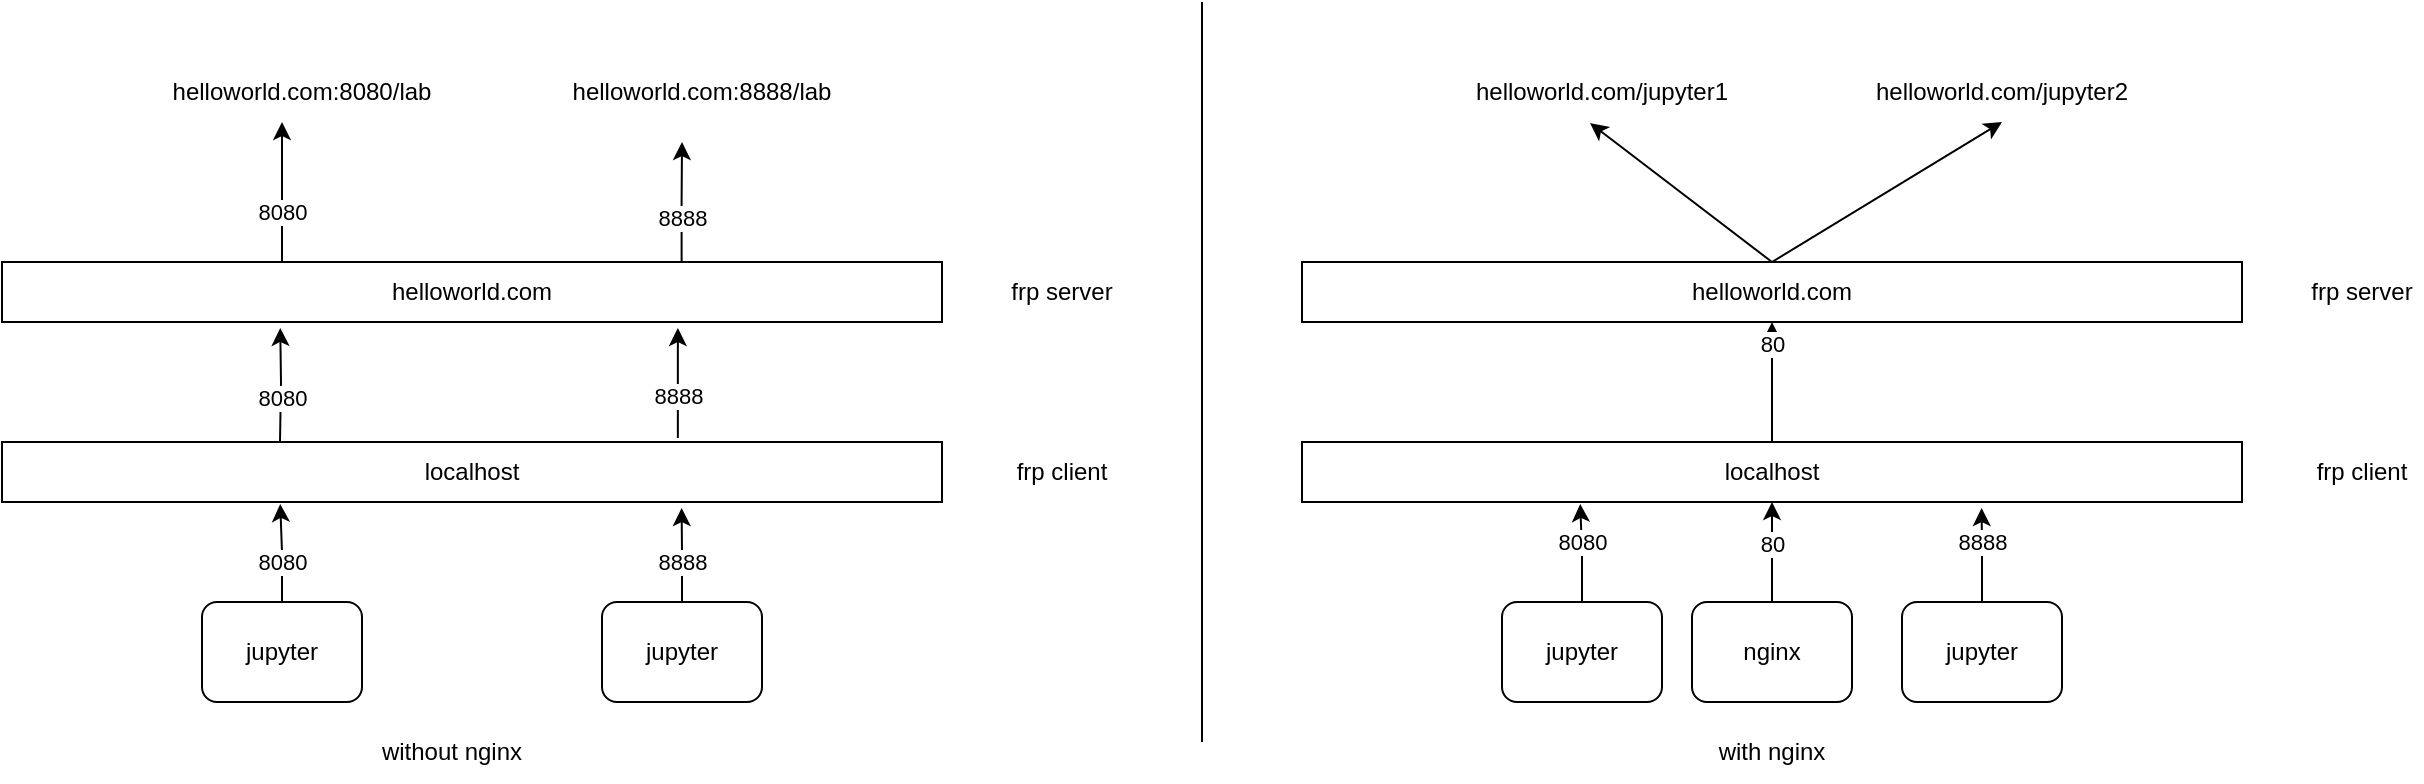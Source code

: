 <mxfile version="20.5.3" type="github">
  <diagram id="iw5LYOzCaGb87R15dvYo" name="Page-1">
    <mxGraphModel dx="946" dy="564" grid="1" gridSize="10" guides="1" tooltips="1" connect="1" arrows="1" fold="1" page="1" pageScale="1" pageWidth="827" pageHeight="1169" math="0" shadow="0">
      <root>
        <mxCell id="0" />
        <mxCell id="1" parent="0" />
        <mxCell id="wuNQi07Skbh-hVaNgq17-22" value="" style="group" parent="1" vertex="1" connectable="0">
          <mxGeometry x="40" y="140" width="560" height="320" as="geometry" />
        </mxCell>
        <mxCell id="wuNQi07Skbh-hVaNgq17-1" value="jupyter" style="rounded=1;whiteSpace=wrap;html=1;" parent="wuNQi07Skbh-hVaNgq17-22" vertex="1">
          <mxGeometry x="100" y="270" width="80" height="50" as="geometry" />
        </mxCell>
        <mxCell id="wuNQi07Skbh-hVaNgq17-2" value="jupyter" style="rounded=1;whiteSpace=wrap;html=1;" parent="wuNQi07Skbh-hVaNgq17-22" vertex="1">
          <mxGeometry x="300" y="270" width="80" height="50" as="geometry" />
        </mxCell>
        <mxCell id="wuNQi07Skbh-hVaNgq17-3" value="helloworld.com" style="rounded=0;whiteSpace=wrap;html=1;" parent="wuNQi07Skbh-hVaNgq17-22" vertex="1">
          <mxGeometry y="100" width="470" height="30" as="geometry" />
        </mxCell>
        <mxCell id="wuNQi07Skbh-hVaNgq17-4" value="localhost" style="rounded=0;whiteSpace=wrap;html=1;" parent="wuNQi07Skbh-hVaNgq17-22" vertex="1">
          <mxGeometry y="190" width="470" height="30" as="geometry" />
        </mxCell>
        <mxCell id="wuNQi07Skbh-hVaNgq17-6" value="" style="edgeStyle=orthogonalEdgeStyle;rounded=0;orthogonalLoop=1;jettySize=auto;html=1;entryX=0.296;entryY=1.033;entryDx=0;entryDy=0;entryPerimeter=0;" parent="wuNQi07Skbh-hVaNgq17-22" source="wuNQi07Skbh-hVaNgq17-1" target="wuNQi07Skbh-hVaNgq17-4" edge="1">
          <mxGeometry relative="1" as="geometry" />
        </mxCell>
        <mxCell id="wuNQi07Skbh-hVaNgq17-9" value="8080" style="edgeLabel;html=1;align=center;verticalAlign=middle;resizable=0;points=[];" parent="wuNQi07Skbh-hVaNgq17-6" vertex="1" connectable="0">
          <mxGeometry x="-0.449" y="-1" relative="1" as="geometry">
            <mxPoint x="-1" y="-6" as="offset" />
          </mxGeometry>
        </mxCell>
        <mxCell id="wuNQi07Skbh-hVaNgq17-10" value="" style="edgeStyle=orthogonalEdgeStyle;rounded=0;orthogonalLoop=1;jettySize=auto;html=1;entryX=0.296;entryY=1.1;entryDx=0;entryDy=0;entryPerimeter=0;" parent="wuNQi07Skbh-hVaNgq17-22" target="wuNQi07Skbh-hVaNgq17-3" edge="1">
          <mxGeometry relative="1" as="geometry">
            <mxPoint x="139" y="190" as="sourcePoint" />
            <mxPoint x="149.12" y="230.99" as="targetPoint" />
          </mxGeometry>
        </mxCell>
        <mxCell id="wuNQi07Skbh-hVaNgq17-11" value="8080" style="edgeLabel;html=1;align=center;verticalAlign=middle;resizable=0;points=[];" parent="wuNQi07Skbh-hVaNgq17-10" vertex="1" connectable="0">
          <mxGeometry x="-0.449" y="-1" relative="1" as="geometry">
            <mxPoint x="-1" y="-6" as="offset" />
          </mxGeometry>
        </mxCell>
        <mxCell id="wuNQi07Skbh-hVaNgq17-7" value="" style="edgeStyle=orthogonalEdgeStyle;rounded=0;orthogonalLoop=1;jettySize=auto;html=1;entryX=0.723;entryY=1.1;entryDx=0;entryDy=0;entryPerimeter=0;" parent="wuNQi07Skbh-hVaNgq17-22" source="wuNQi07Skbh-hVaNgq17-2" target="wuNQi07Skbh-hVaNgq17-4" edge="1">
          <mxGeometry relative="1" as="geometry" />
        </mxCell>
        <mxCell id="wuNQi07Skbh-hVaNgq17-8" value="8888" style="edgeLabel;html=1;align=center;verticalAlign=middle;resizable=0;points=[];" parent="wuNQi07Skbh-hVaNgq17-7" vertex="1" connectable="0">
          <mxGeometry x="0.075" y="-2" relative="1" as="geometry">
            <mxPoint x="-2" y="5" as="offset" />
          </mxGeometry>
        </mxCell>
        <mxCell id="wuNQi07Skbh-hVaNgq17-12" value="" style="edgeStyle=orthogonalEdgeStyle;rounded=0;orthogonalLoop=1;jettySize=auto;html=1;entryX=0.719;entryY=1.1;entryDx=0;entryDy=0;entryPerimeter=0;exitX=0.719;exitY=-0.067;exitDx=0;exitDy=0;exitPerimeter=0;" parent="wuNQi07Skbh-hVaNgq17-22" source="wuNQi07Skbh-hVaNgq17-4" target="wuNQi07Skbh-hVaNgq17-3" edge="1">
          <mxGeometry relative="1" as="geometry">
            <mxPoint x="149" y="200" as="sourcePoint" />
            <mxPoint x="149.12" y="143" as="targetPoint" />
          </mxGeometry>
        </mxCell>
        <mxCell id="wuNQi07Skbh-hVaNgq17-13" value="8888" style="edgeLabel;html=1;align=center;verticalAlign=middle;resizable=0;points=[];" parent="wuNQi07Skbh-hVaNgq17-12" vertex="1" connectable="0">
          <mxGeometry x="-0.449" y="-1" relative="1" as="geometry">
            <mxPoint x="-1" y="-6" as="offset" />
          </mxGeometry>
        </mxCell>
        <mxCell id="wuNQi07Skbh-hVaNgq17-14" value="frp server" style="text;html=1;strokeColor=none;fillColor=none;align=center;verticalAlign=middle;whiteSpace=wrap;rounded=0;" parent="wuNQi07Skbh-hVaNgq17-22" vertex="1">
          <mxGeometry x="500" y="100" width="60" height="30" as="geometry" />
        </mxCell>
        <mxCell id="wuNQi07Skbh-hVaNgq17-15" value="frp client" style="text;html=1;strokeColor=none;fillColor=none;align=center;verticalAlign=middle;whiteSpace=wrap;rounded=0;" parent="wuNQi07Skbh-hVaNgq17-22" vertex="1">
          <mxGeometry x="500" y="190" width="60" height="30" as="geometry" />
        </mxCell>
        <mxCell id="wuNQi07Skbh-hVaNgq17-16" value="" style="edgeStyle=orthogonalEdgeStyle;rounded=0;orthogonalLoop=1;jettySize=auto;html=1;" parent="wuNQi07Skbh-hVaNgq17-22" edge="1">
          <mxGeometry relative="1" as="geometry">
            <mxPoint x="140" y="100" as="sourcePoint" />
            <mxPoint x="140" y="30" as="targetPoint" />
          </mxGeometry>
        </mxCell>
        <mxCell id="wuNQi07Skbh-hVaNgq17-17" value="8080" style="edgeLabel;html=1;align=center;verticalAlign=middle;resizable=0;points=[];" parent="wuNQi07Skbh-hVaNgq17-16" vertex="1" connectable="0">
          <mxGeometry x="-0.449" y="-1" relative="1" as="geometry">
            <mxPoint x="-1" y="-6" as="offset" />
          </mxGeometry>
        </mxCell>
        <mxCell id="wuNQi07Skbh-hVaNgq17-18" value="helloworld.com:8080/lab" style="text;html=1;strokeColor=none;fillColor=none;align=center;verticalAlign=middle;whiteSpace=wrap;rounded=0;" parent="wuNQi07Skbh-hVaNgq17-22" vertex="1">
          <mxGeometry x="120" width="60" height="30" as="geometry" />
        </mxCell>
        <mxCell id="wuNQi07Skbh-hVaNgq17-19" value="helloworld.com:8888/lab" style="text;html=1;strokeColor=none;fillColor=none;align=center;verticalAlign=middle;whiteSpace=wrap;rounded=0;" parent="wuNQi07Skbh-hVaNgq17-22" vertex="1">
          <mxGeometry x="320" width="60" height="30" as="geometry" />
        </mxCell>
        <mxCell id="wuNQi07Skbh-hVaNgq17-20" value="" style="edgeStyle=orthogonalEdgeStyle;rounded=0;orthogonalLoop=1;jettySize=auto;html=1;exitX=0.723;exitY=0;exitDx=0;exitDy=0;exitPerimeter=0;" parent="wuNQi07Skbh-hVaNgq17-22" source="wuNQi07Skbh-hVaNgq17-3" edge="1">
          <mxGeometry relative="1" as="geometry">
            <mxPoint x="150" y="110" as="sourcePoint" />
            <mxPoint x="340" y="40" as="targetPoint" />
          </mxGeometry>
        </mxCell>
        <mxCell id="wuNQi07Skbh-hVaNgq17-21" value="8888" style="edgeLabel;html=1;align=center;verticalAlign=middle;resizable=0;points=[];" parent="wuNQi07Skbh-hVaNgq17-20" vertex="1" connectable="0">
          <mxGeometry x="-0.449" y="-1" relative="1" as="geometry">
            <mxPoint x="-1" y="-6" as="offset" />
          </mxGeometry>
        </mxCell>
        <mxCell id="wuNQi07Skbh-hVaNgq17-24" value="" style="group" parent="1" vertex="1" connectable="0">
          <mxGeometry x="690" y="140" width="560" height="320" as="geometry" />
        </mxCell>
        <mxCell id="wuNQi07Skbh-hVaNgq17-25" value="jupyter" style="rounded=1;whiteSpace=wrap;html=1;" parent="wuNQi07Skbh-hVaNgq17-24" vertex="1">
          <mxGeometry x="100" y="270" width="80" height="50" as="geometry" />
        </mxCell>
        <mxCell id="wuNQi07Skbh-hVaNgq17-26" value="jupyter" style="rounded=1;whiteSpace=wrap;html=1;" parent="wuNQi07Skbh-hVaNgq17-24" vertex="1">
          <mxGeometry x="300" y="270" width="80" height="50" as="geometry" />
        </mxCell>
        <mxCell id="wuNQi07Skbh-hVaNgq17-27" value="helloworld.com" style="rounded=0;whiteSpace=wrap;html=1;" parent="wuNQi07Skbh-hVaNgq17-24" vertex="1">
          <mxGeometry y="100" width="470" height="30" as="geometry" />
        </mxCell>
        <mxCell id="wuNQi07Skbh-hVaNgq17-72" value="" style="edgeStyle=orthogonalEdgeStyle;rounded=0;orthogonalLoop=1;jettySize=auto;html=1;" parent="wuNQi07Skbh-hVaNgq17-24" source="wuNQi07Skbh-hVaNgq17-28" target="wuNQi07Skbh-hVaNgq17-27" edge="1">
          <mxGeometry relative="1" as="geometry" />
        </mxCell>
        <mxCell id="wuNQi07Skbh-hVaNgq17-73" value="80" style="edgeLabel;html=1;align=center;verticalAlign=middle;resizable=0;points=[];" parent="wuNQi07Skbh-hVaNgq17-72" vertex="1" connectable="0">
          <mxGeometry x="-0.083" y="-1" relative="1" as="geometry">
            <mxPoint x="-1" y="-22" as="offset" />
          </mxGeometry>
        </mxCell>
        <mxCell id="wuNQi07Skbh-hVaNgq17-28" value="localhost" style="rounded=0;whiteSpace=wrap;html=1;" parent="wuNQi07Skbh-hVaNgq17-24" vertex="1">
          <mxGeometry y="190" width="470" height="30" as="geometry" />
        </mxCell>
        <mxCell id="wuNQi07Skbh-hVaNgq17-29" value="" style="edgeStyle=orthogonalEdgeStyle;rounded=0;orthogonalLoop=1;jettySize=auto;html=1;entryX=0.296;entryY=1.033;entryDx=0;entryDy=0;entryPerimeter=0;" parent="wuNQi07Skbh-hVaNgq17-24" source="wuNQi07Skbh-hVaNgq17-25" target="wuNQi07Skbh-hVaNgq17-28" edge="1">
          <mxGeometry relative="1" as="geometry" />
        </mxCell>
        <mxCell id="wuNQi07Skbh-hVaNgq17-30" value="8080" style="edgeLabel;html=1;align=center;verticalAlign=middle;resizable=0;points=[];" parent="wuNQi07Skbh-hVaNgq17-29" vertex="1" connectable="0">
          <mxGeometry x="-0.449" y="-1" relative="1" as="geometry">
            <mxPoint x="-1" y="-16" as="offset" />
          </mxGeometry>
        </mxCell>
        <mxCell id="wuNQi07Skbh-hVaNgq17-33" value="" style="edgeStyle=orthogonalEdgeStyle;rounded=0;orthogonalLoop=1;jettySize=auto;html=1;entryX=0.723;entryY=1.1;entryDx=0;entryDy=0;entryPerimeter=0;" parent="wuNQi07Skbh-hVaNgq17-24" source="wuNQi07Skbh-hVaNgq17-26" target="wuNQi07Skbh-hVaNgq17-28" edge="1">
          <mxGeometry relative="1" as="geometry" />
        </mxCell>
        <mxCell id="wuNQi07Skbh-hVaNgq17-34" value="8888" style="edgeLabel;html=1;align=center;verticalAlign=middle;resizable=0;points=[];" parent="wuNQi07Skbh-hVaNgq17-33" vertex="1" connectable="0">
          <mxGeometry x="0.075" y="-2" relative="1" as="geometry">
            <mxPoint x="-2" y="-5" as="offset" />
          </mxGeometry>
        </mxCell>
        <mxCell id="wuNQi07Skbh-hVaNgq17-37" value="frp server" style="text;html=1;strokeColor=none;fillColor=none;align=center;verticalAlign=middle;whiteSpace=wrap;rounded=0;" parent="wuNQi07Skbh-hVaNgq17-24" vertex="1">
          <mxGeometry x="500" y="100" width="60" height="30" as="geometry" />
        </mxCell>
        <mxCell id="wuNQi07Skbh-hVaNgq17-38" value="frp client" style="text;html=1;strokeColor=none;fillColor=none;align=center;verticalAlign=middle;whiteSpace=wrap;rounded=0;" parent="wuNQi07Skbh-hVaNgq17-24" vertex="1">
          <mxGeometry x="500" y="190" width="60" height="30" as="geometry" />
        </mxCell>
        <mxCell id="wuNQi07Skbh-hVaNgq17-41" value="helloworld.com/jupyter1" style="text;html=1;strokeColor=none;fillColor=none;align=center;verticalAlign=middle;whiteSpace=wrap;rounded=0;" parent="wuNQi07Skbh-hVaNgq17-24" vertex="1">
          <mxGeometry x="120" width="60" height="30" as="geometry" />
        </mxCell>
        <mxCell id="wuNQi07Skbh-hVaNgq17-42" value="helloworld.com/jupyter2" style="text;html=1;strokeColor=none;fillColor=none;align=center;verticalAlign=middle;whiteSpace=wrap;rounded=0;" parent="wuNQi07Skbh-hVaNgq17-24" vertex="1">
          <mxGeometry x="320" width="60" height="30" as="geometry" />
        </mxCell>
        <mxCell id="wuNQi07Skbh-hVaNgq17-69" value="" style="edgeStyle=orthogonalEdgeStyle;rounded=0;orthogonalLoop=1;jettySize=auto;html=1;" parent="wuNQi07Skbh-hVaNgq17-24" source="wuNQi07Skbh-hVaNgq17-66" target="wuNQi07Skbh-hVaNgq17-28" edge="1">
          <mxGeometry relative="1" as="geometry" />
        </mxCell>
        <mxCell id="wuNQi07Skbh-hVaNgq17-70" value="80" style="edgeLabel;html=1;align=center;verticalAlign=middle;resizable=0;points=[];" parent="wuNQi07Skbh-hVaNgq17-69" vertex="1" connectable="0">
          <mxGeometry x="-0.22" relative="1" as="geometry">
            <mxPoint y="-10" as="offset" />
          </mxGeometry>
        </mxCell>
        <mxCell id="wuNQi07Skbh-hVaNgq17-66" value="nginx" style="rounded=1;whiteSpace=wrap;html=1;" parent="wuNQi07Skbh-hVaNgq17-24" vertex="1">
          <mxGeometry x="195" y="270" width="80" height="50" as="geometry" />
        </mxCell>
        <mxCell id="wuNQi07Skbh-hVaNgq17-74" value="" style="endArrow=classic;html=1;rounded=0;entryX=0.4;entryY=1.017;entryDx=0;entryDy=0;entryPerimeter=0;exitX=0.5;exitY=0;exitDx=0;exitDy=0;" parent="wuNQi07Skbh-hVaNgq17-24" source="wuNQi07Skbh-hVaNgq17-27" target="wuNQi07Skbh-hVaNgq17-41" edge="1">
          <mxGeometry width="50" height="50" relative="1" as="geometry">
            <mxPoint x="60" y="170" as="sourcePoint" />
            <mxPoint x="110" y="120" as="targetPoint" />
          </mxGeometry>
        </mxCell>
        <mxCell id="wuNQi07Skbh-hVaNgq17-75" value="" style="endArrow=classic;html=1;rounded=0;entryX=0.5;entryY=1;entryDx=0;entryDy=0;exitX=0.5;exitY=0;exitDx=0;exitDy=0;" parent="wuNQi07Skbh-hVaNgq17-24" source="wuNQi07Skbh-hVaNgq17-27" target="wuNQi07Skbh-hVaNgq17-42" edge="1">
          <mxGeometry width="50" height="50" relative="1" as="geometry">
            <mxPoint x="60" y="170" as="sourcePoint" />
            <mxPoint x="110" y="120" as="targetPoint" />
          </mxGeometry>
        </mxCell>
        <mxCell id="wuNQi07Skbh-hVaNgq17-45" value="" style="endArrow=none;html=1;rounded=0;" parent="1" edge="1">
          <mxGeometry width="50" height="50" relative="1" as="geometry">
            <mxPoint x="640" y="480" as="sourcePoint" />
            <mxPoint x="640" y="110" as="targetPoint" />
          </mxGeometry>
        </mxCell>
        <mxCell id="t6KzuBU9DfrOZSoqz7Ag-1" value="without nginx" style="text;html=1;strokeColor=none;fillColor=none;align=center;verticalAlign=middle;whiteSpace=wrap;rounded=0;" vertex="1" parent="1">
          <mxGeometry x="210" y="470" width="110" height="30" as="geometry" />
        </mxCell>
        <mxCell id="t6KzuBU9DfrOZSoqz7Ag-2" value="with nginx" style="text;html=1;strokeColor=none;fillColor=none;align=center;verticalAlign=middle;whiteSpace=wrap;rounded=0;" vertex="1" parent="1">
          <mxGeometry x="870" y="470" width="110" height="30" as="geometry" />
        </mxCell>
      </root>
    </mxGraphModel>
  </diagram>
</mxfile>
